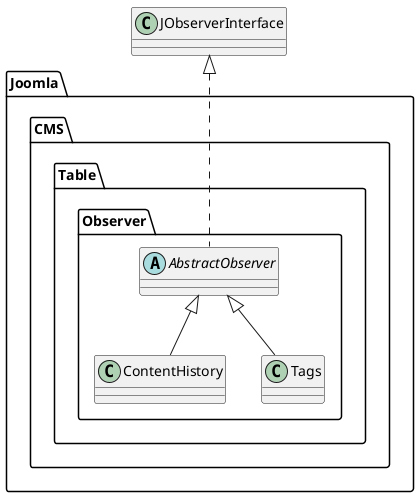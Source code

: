 @startuml
abstract class Joomla.CMS.Table.Observer.AbstractObserver
JObserverInterface <|.. Joomla.CMS.Table.Observer.AbstractObserver

class Joomla.CMS.Table.Observer.ContentHistory
Joomla.CMS.Table.Observer.AbstractObserver <|-- Joomla.CMS.Table.Observer.ContentHistory
class Joomla.CMS.Table.Observer.Tags
Joomla.CMS.Table.Observer.AbstractObserver <|-- Joomla.CMS.Table.Observer.Tags
@enduml
